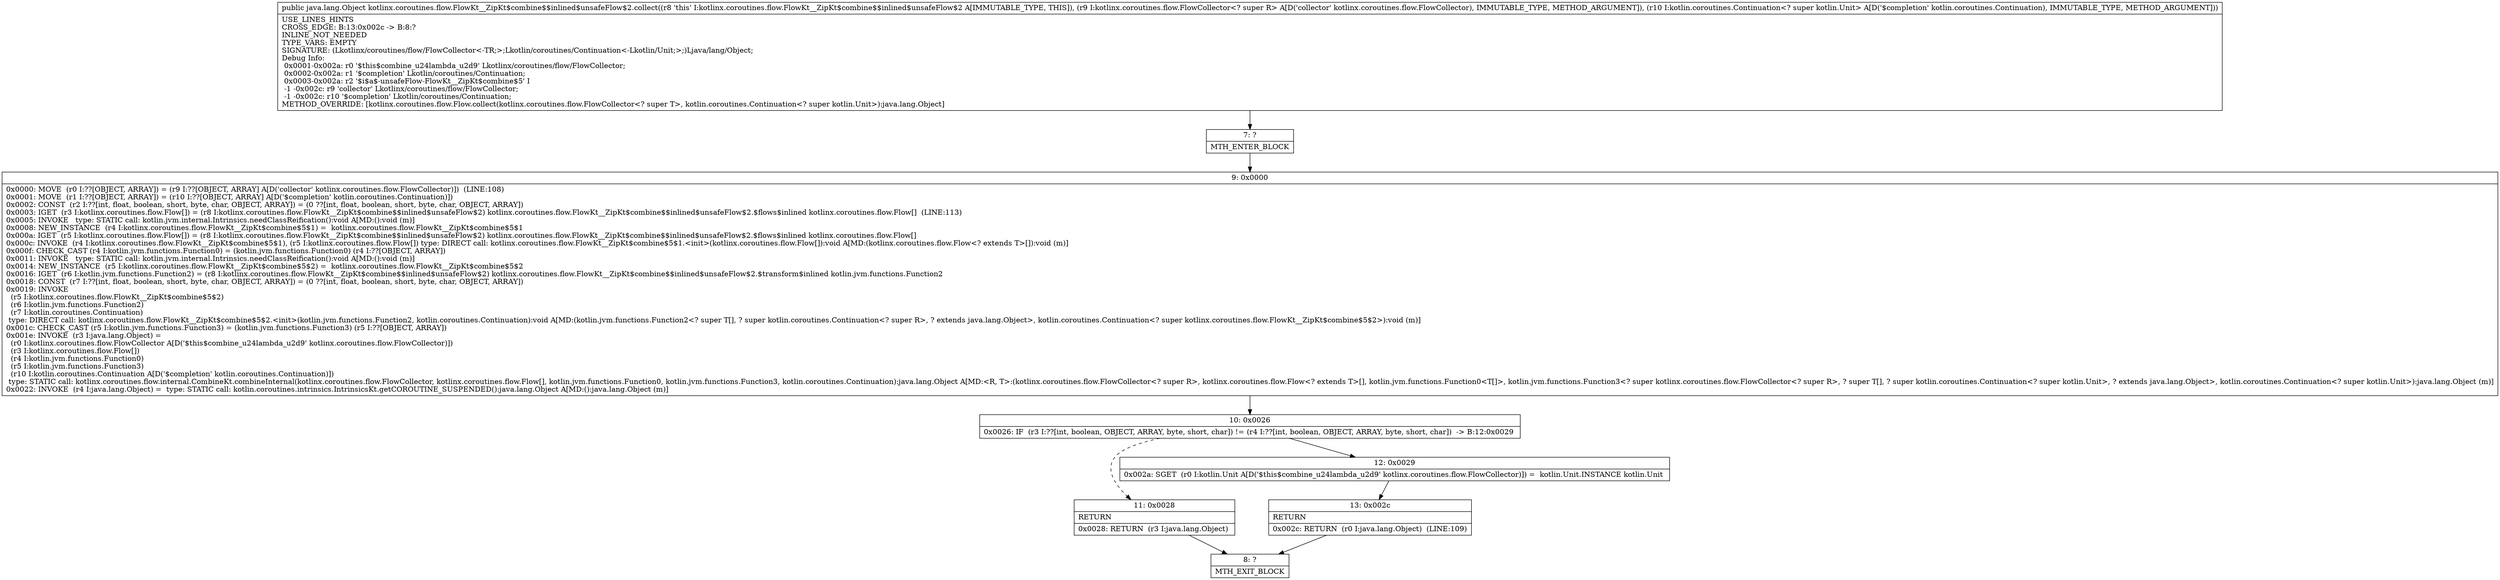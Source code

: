 digraph "CFG forkotlinx.coroutines.flow.FlowKt__ZipKt$combine$$inlined$unsafeFlow$2.collect(Lkotlinx\/coroutines\/flow\/FlowCollector;Lkotlin\/coroutines\/Continuation;)Ljava\/lang\/Object;" {
Node_7 [shape=record,label="{7\:\ ?|MTH_ENTER_BLOCK\l}"];
Node_9 [shape=record,label="{9\:\ 0x0000|0x0000: MOVE  (r0 I:??[OBJECT, ARRAY]) = (r9 I:??[OBJECT, ARRAY] A[D('collector' kotlinx.coroutines.flow.FlowCollector)])  (LINE:108)\l0x0001: MOVE  (r1 I:??[OBJECT, ARRAY]) = (r10 I:??[OBJECT, ARRAY] A[D('$completion' kotlin.coroutines.Continuation)]) \l0x0002: CONST  (r2 I:??[int, float, boolean, short, byte, char, OBJECT, ARRAY]) = (0 ??[int, float, boolean, short, byte, char, OBJECT, ARRAY]) \l0x0003: IGET  (r3 I:kotlinx.coroutines.flow.Flow[]) = (r8 I:kotlinx.coroutines.flow.FlowKt__ZipKt$combine$$inlined$unsafeFlow$2) kotlinx.coroutines.flow.FlowKt__ZipKt$combine$$inlined$unsafeFlow$2.$flows$inlined kotlinx.coroutines.flow.Flow[]  (LINE:113)\l0x0005: INVOKE   type: STATIC call: kotlin.jvm.internal.Intrinsics.needClassReification():void A[MD:():void (m)]\l0x0008: NEW_INSTANCE  (r4 I:kotlinx.coroutines.flow.FlowKt__ZipKt$combine$5$1) =  kotlinx.coroutines.flow.FlowKt__ZipKt$combine$5$1 \l0x000a: IGET  (r5 I:kotlinx.coroutines.flow.Flow[]) = (r8 I:kotlinx.coroutines.flow.FlowKt__ZipKt$combine$$inlined$unsafeFlow$2) kotlinx.coroutines.flow.FlowKt__ZipKt$combine$$inlined$unsafeFlow$2.$flows$inlined kotlinx.coroutines.flow.Flow[] \l0x000c: INVOKE  (r4 I:kotlinx.coroutines.flow.FlowKt__ZipKt$combine$5$1), (r5 I:kotlinx.coroutines.flow.Flow[]) type: DIRECT call: kotlinx.coroutines.flow.FlowKt__ZipKt$combine$5$1.\<init\>(kotlinx.coroutines.flow.Flow[]):void A[MD:(kotlinx.coroutines.flow.Flow\<? extends T\>[]):void (m)]\l0x000f: CHECK_CAST (r4 I:kotlin.jvm.functions.Function0) = (kotlin.jvm.functions.Function0) (r4 I:??[OBJECT, ARRAY]) \l0x0011: INVOKE   type: STATIC call: kotlin.jvm.internal.Intrinsics.needClassReification():void A[MD:():void (m)]\l0x0014: NEW_INSTANCE  (r5 I:kotlinx.coroutines.flow.FlowKt__ZipKt$combine$5$2) =  kotlinx.coroutines.flow.FlowKt__ZipKt$combine$5$2 \l0x0016: IGET  (r6 I:kotlin.jvm.functions.Function2) = (r8 I:kotlinx.coroutines.flow.FlowKt__ZipKt$combine$$inlined$unsafeFlow$2) kotlinx.coroutines.flow.FlowKt__ZipKt$combine$$inlined$unsafeFlow$2.$transform$inlined kotlin.jvm.functions.Function2 \l0x0018: CONST  (r7 I:??[int, float, boolean, short, byte, char, OBJECT, ARRAY]) = (0 ??[int, float, boolean, short, byte, char, OBJECT, ARRAY]) \l0x0019: INVOKE  \l  (r5 I:kotlinx.coroutines.flow.FlowKt__ZipKt$combine$5$2)\l  (r6 I:kotlin.jvm.functions.Function2)\l  (r7 I:kotlin.coroutines.Continuation)\l type: DIRECT call: kotlinx.coroutines.flow.FlowKt__ZipKt$combine$5$2.\<init\>(kotlin.jvm.functions.Function2, kotlin.coroutines.Continuation):void A[MD:(kotlin.jvm.functions.Function2\<? super T[], ? super kotlin.coroutines.Continuation\<? super R\>, ? extends java.lang.Object\>, kotlin.coroutines.Continuation\<? super kotlinx.coroutines.flow.FlowKt__ZipKt$combine$5$2\>):void (m)]\l0x001c: CHECK_CAST (r5 I:kotlin.jvm.functions.Function3) = (kotlin.jvm.functions.Function3) (r5 I:??[OBJECT, ARRAY]) \l0x001e: INVOKE  (r3 I:java.lang.Object) = \l  (r0 I:kotlinx.coroutines.flow.FlowCollector A[D('$this$combine_u24lambda_u2d9' kotlinx.coroutines.flow.FlowCollector)])\l  (r3 I:kotlinx.coroutines.flow.Flow[])\l  (r4 I:kotlin.jvm.functions.Function0)\l  (r5 I:kotlin.jvm.functions.Function3)\l  (r10 I:kotlin.coroutines.Continuation A[D('$completion' kotlin.coroutines.Continuation)])\l type: STATIC call: kotlinx.coroutines.flow.internal.CombineKt.combineInternal(kotlinx.coroutines.flow.FlowCollector, kotlinx.coroutines.flow.Flow[], kotlin.jvm.functions.Function0, kotlin.jvm.functions.Function3, kotlin.coroutines.Continuation):java.lang.Object A[MD:\<R, T\>:(kotlinx.coroutines.flow.FlowCollector\<? super R\>, kotlinx.coroutines.flow.Flow\<? extends T\>[], kotlin.jvm.functions.Function0\<T[]\>, kotlin.jvm.functions.Function3\<? super kotlinx.coroutines.flow.FlowCollector\<? super R\>, ? super T[], ? super kotlin.coroutines.Continuation\<? super kotlin.Unit\>, ? extends java.lang.Object\>, kotlin.coroutines.Continuation\<? super kotlin.Unit\>):java.lang.Object (m)]\l0x0022: INVOKE  (r4 I:java.lang.Object) =  type: STATIC call: kotlin.coroutines.intrinsics.IntrinsicsKt.getCOROUTINE_SUSPENDED():java.lang.Object A[MD:():java.lang.Object (m)]\l}"];
Node_10 [shape=record,label="{10\:\ 0x0026|0x0026: IF  (r3 I:??[int, boolean, OBJECT, ARRAY, byte, short, char]) != (r4 I:??[int, boolean, OBJECT, ARRAY, byte, short, char])  \-\> B:12:0x0029 \l}"];
Node_11 [shape=record,label="{11\:\ 0x0028|RETURN\l|0x0028: RETURN  (r3 I:java.lang.Object) \l}"];
Node_8 [shape=record,label="{8\:\ ?|MTH_EXIT_BLOCK\l}"];
Node_12 [shape=record,label="{12\:\ 0x0029|0x002a: SGET  (r0 I:kotlin.Unit A[D('$this$combine_u24lambda_u2d9' kotlinx.coroutines.flow.FlowCollector)]) =  kotlin.Unit.INSTANCE kotlin.Unit \l}"];
Node_13 [shape=record,label="{13\:\ 0x002c|RETURN\l|0x002c: RETURN  (r0 I:java.lang.Object)  (LINE:109)\l}"];
MethodNode[shape=record,label="{public java.lang.Object kotlinx.coroutines.flow.FlowKt__ZipKt$combine$$inlined$unsafeFlow$2.collect((r8 'this' I:kotlinx.coroutines.flow.FlowKt__ZipKt$combine$$inlined$unsafeFlow$2 A[IMMUTABLE_TYPE, THIS]), (r9 I:kotlinx.coroutines.flow.FlowCollector\<? super R\> A[D('collector' kotlinx.coroutines.flow.FlowCollector), IMMUTABLE_TYPE, METHOD_ARGUMENT]), (r10 I:kotlin.coroutines.Continuation\<? super kotlin.Unit\> A[D('$completion' kotlin.coroutines.Continuation), IMMUTABLE_TYPE, METHOD_ARGUMENT]))  | USE_LINES_HINTS\lCROSS_EDGE: B:13:0x002c \-\> B:8:?\lINLINE_NOT_NEEDED\lTYPE_VARS: EMPTY\lSIGNATURE: (Lkotlinx\/coroutines\/flow\/FlowCollector\<\-TR;\>;Lkotlin\/coroutines\/Continuation\<\-Lkotlin\/Unit;\>;)Ljava\/lang\/Object;\lDebug Info:\l  0x0001\-0x002a: r0 '$this$combine_u24lambda_u2d9' Lkotlinx\/coroutines\/flow\/FlowCollector;\l  0x0002\-0x002a: r1 '$completion' Lkotlin\/coroutines\/Continuation;\l  0x0003\-0x002a: r2 '$i$a$\-unsafeFlow\-FlowKt__ZipKt$combine$5' I\l  \-1 \-0x002c: r9 'collector' Lkotlinx\/coroutines\/flow\/FlowCollector;\l  \-1 \-0x002c: r10 '$completion' Lkotlin\/coroutines\/Continuation;\lMETHOD_OVERRIDE: [kotlinx.coroutines.flow.Flow.collect(kotlinx.coroutines.flow.FlowCollector\<? super T\>, kotlin.coroutines.Continuation\<? super kotlin.Unit\>):java.lang.Object]\l}"];
MethodNode -> Node_7;Node_7 -> Node_9;
Node_9 -> Node_10;
Node_10 -> Node_11[style=dashed];
Node_10 -> Node_12;
Node_11 -> Node_8;
Node_12 -> Node_13;
Node_13 -> Node_8;
}

